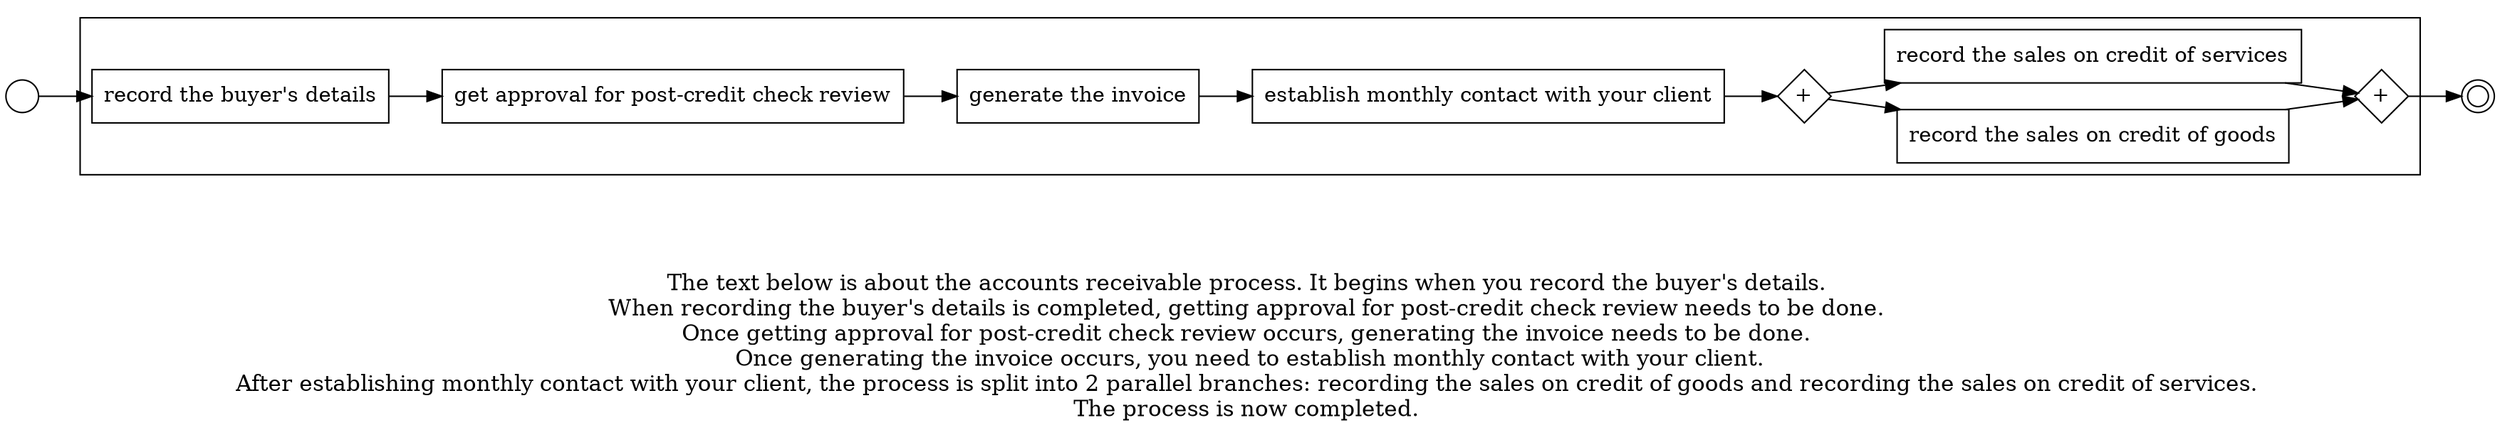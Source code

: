 digraph accounts_receivable_process_14 {
	graph [rankdir=LR]
	START_NODE [label="" shape=circle width=0.3]
	subgraph CLUSTER_0 {
		"record the buyer's details" [shape=box]
		"get approval for post-credit check review" [shape=box]
		"record the buyer's details" -> "get approval for post-credit check review"
		"generate the invoice" [shape=box]
		"get approval for post-credit check review" -> "generate the invoice"
		"establish monthly contact with your client" [shape=box]
		"generate the invoice" -> "establish monthly contact with your client"
		"AND_SPLIT--5. Accounting for accounts receivable_RHSM" [label="+" fixedsize=true shape=diamond width=0.5]
		"establish monthly contact with your client" -> "AND_SPLIT--5. Accounting for accounts receivable_RHSM"
		"record the sales on credit of goods" [shape=box]
		"AND_SPLIT--5. Accounting for accounts receivable_RHSM" -> "record the sales on credit of goods"
		"record the sales on credit of services" [shape=box]
		"AND_SPLIT--5. Accounting for accounts receivable_RHSM" -> "record the sales on credit of services"
		"AND_JOIN--5. Accounting for accounts receivable_RHSM" [label="+" fixedsize=true shape=diamond width=0.5]
		"record the sales on credit of goods" -> "AND_JOIN--5. Accounting for accounts receivable_RHSM"
		"record the sales on credit of services" -> "AND_JOIN--5. Accounting for accounts receivable_RHSM"
	}
	START_NODE -> "record the buyer's details"
	END_NODE [label="" shape=doublecircle width=0.2]
	"AND_JOIN--5. Accounting for accounts receivable_RHSM" -> END_NODE
	fontsize=15 label="\n\n
The text below is about the accounts receivable process. It begins when you record the buyer's details. 
When recording the buyer's details is completed, getting approval for post-credit check review needs to be done. 
Once getting approval for post-credit check review occurs, generating the invoice needs to be done. 
Once generating the invoice occurs, you need to establish monthly contact with your client.
After establishing monthly contact with your client, the process is split into 2 parallel branches: recording the sales on credit of goods and recording the sales on credit of services. 
The process is now completed. 
"
}
